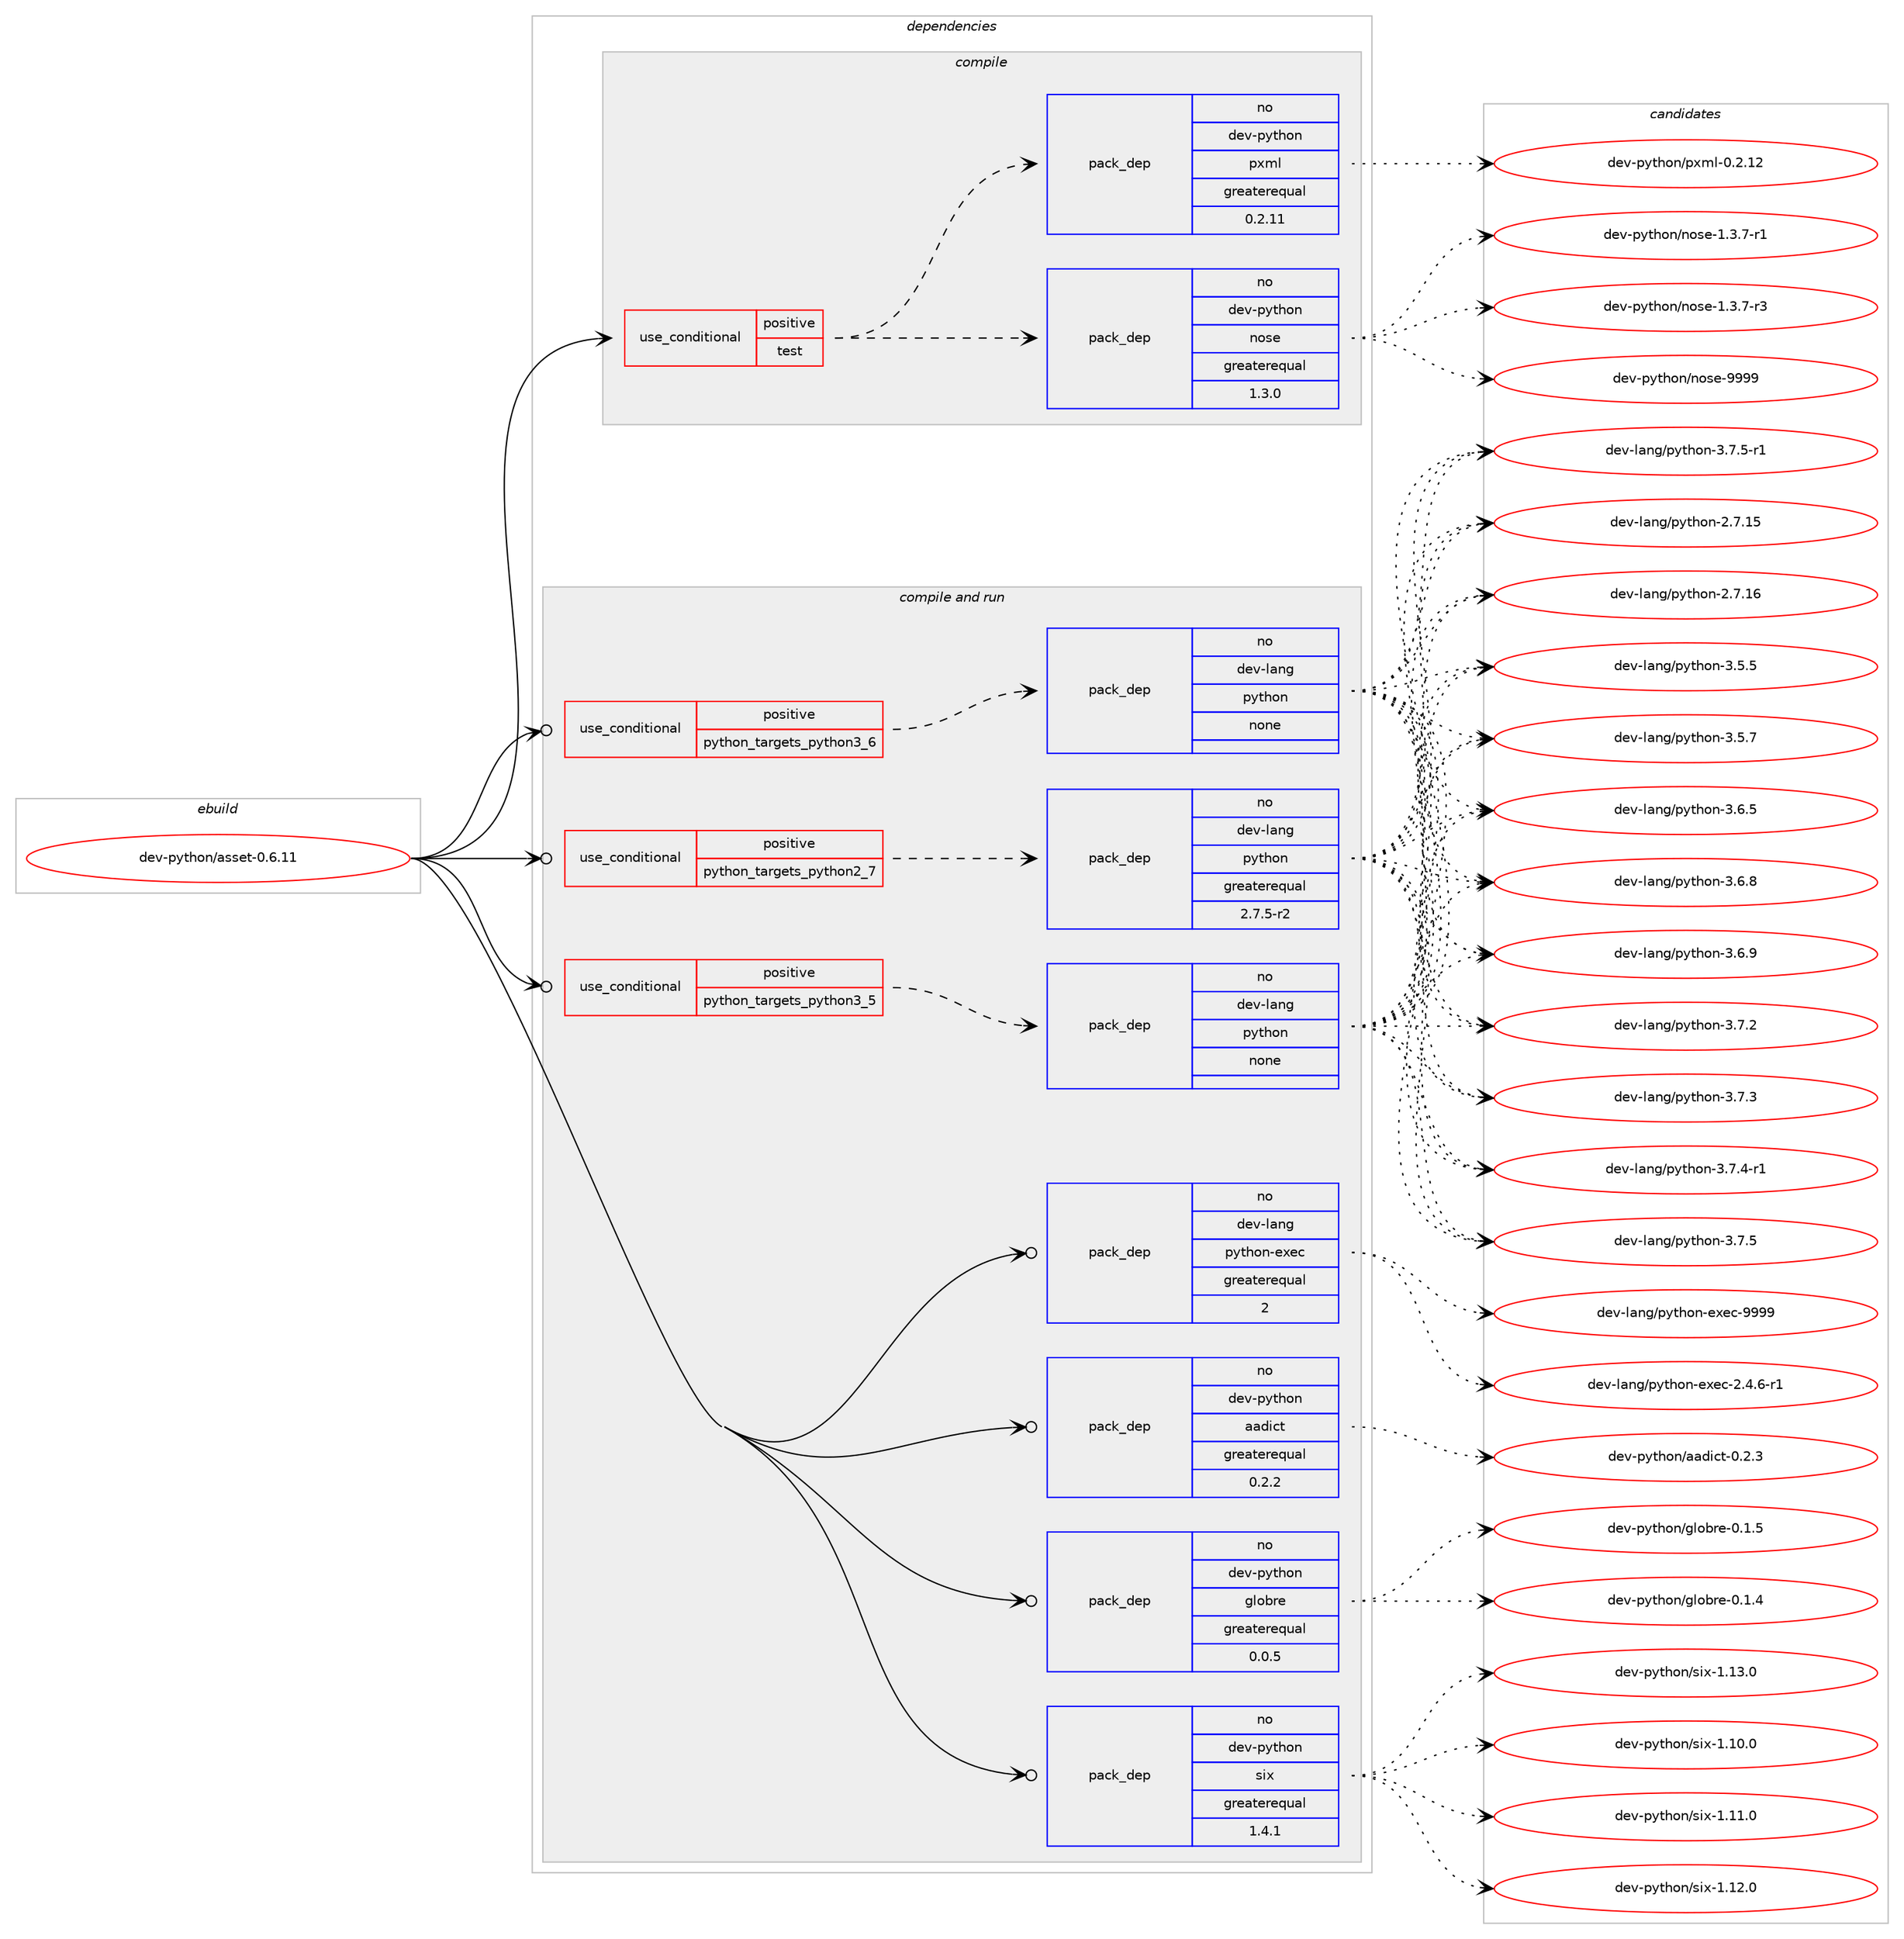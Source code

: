 digraph prolog {

# *************
# Graph options
# *************

newrank=true;
concentrate=true;
compound=true;
graph [rankdir=LR,fontname=Helvetica,fontsize=10,ranksep=1.5];#, ranksep=2.5, nodesep=0.2];
edge  [arrowhead=vee];
node  [fontname=Helvetica,fontsize=10];

# **********
# The ebuild
# **********

subgraph cluster_leftcol {
color=gray;
rank=same;
label=<<i>ebuild</i>>;
id [label="dev-python/asset-0.6.11", color=red, width=4, href="../dev-python/asset-0.6.11.svg"];
}

# ****************
# The dependencies
# ****************

subgraph cluster_midcol {
color=gray;
label=<<i>dependencies</i>>;
subgraph cluster_compile {
fillcolor="#eeeeee";
style=filled;
label=<<i>compile</i>>;
subgraph cond136281 {
dependency594633 [label=<<TABLE BORDER="0" CELLBORDER="1" CELLSPACING="0" CELLPADDING="4"><TR><TD ROWSPAN="3" CELLPADDING="10">use_conditional</TD></TR><TR><TD>positive</TD></TR><TR><TD>test</TD></TR></TABLE>>, shape=none, color=red];
subgraph pack446580 {
dependency594634 [label=<<TABLE BORDER="0" CELLBORDER="1" CELLSPACING="0" CELLPADDING="4" WIDTH="220"><TR><TD ROWSPAN="6" CELLPADDING="30">pack_dep</TD></TR><TR><TD WIDTH="110">no</TD></TR><TR><TD>dev-python</TD></TR><TR><TD>nose</TD></TR><TR><TD>greaterequal</TD></TR><TR><TD>1.3.0</TD></TR></TABLE>>, shape=none, color=blue];
}
dependency594633:e -> dependency594634:w [weight=20,style="dashed",arrowhead="vee"];
subgraph pack446581 {
dependency594635 [label=<<TABLE BORDER="0" CELLBORDER="1" CELLSPACING="0" CELLPADDING="4" WIDTH="220"><TR><TD ROWSPAN="6" CELLPADDING="30">pack_dep</TD></TR><TR><TD WIDTH="110">no</TD></TR><TR><TD>dev-python</TD></TR><TR><TD>pxml</TD></TR><TR><TD>greaterequal</TD></TR><TR><TD>0.2.11</TD></TR></TABLE>>, shape=none, color=blue];
}
dependency594633:e -> dependency594635:w [weight=20,style="dashed",arrowhead="vee"];
}
id:e -> dependency594633:w [weight=20,style="solid",arrowhead="vee"];
}
subgraph cluster_compileandrun {
fillcolor="#eeeeee";
style=filled;
label=<<i>compile and run</i>>;
subgraph cond136282 {
dependency594636 [label=<<TABLE BORDER="0" CELLBORDER="1" CELLSPACING="0" CELLPADDING="4"><TR><TD ROWSPAN="3" CELLPADDING="10">use_conditional</TD></TR><TR><TD>positive</TD></TR><TR><TD>python_targets_python2_7</TD></TR></TABLE>>, shape=none, color=red];
subgraph pack446582 {
dependency594637 [label=<<TABLE BORDER="0" CELLBORDER="1" CELLSPACING="0" CELLPADDING="4" WIDTH="220"><TR><TD ROWSPAN="6" CELLPADDING="30">pack_dep</TD></TR><TR><TD WIDTH="110">no</TD></TR><TR><TD>dev-lang</TD></TR><TR><TD>python</TD></TR><TR><TD>greaterequal</TD></TR><TR><TD>2.7.5-r2</TD></TR></TABLE>>, shape=none, color=blue];
}
dependency594636:e -> dependency594637:w [weight=20,style="dashed",arrowhead="vee"];
}
id:e -> dependency594636:w [weight=20,style="solid",arrowhead="odotvee"];
subgraph cond136283 {
dependency594638 [label=<<TABLE BORDER="0" CELLBORDER="1" CELLSPACING="0" CELLPADDING="4"><TR><TD ROWSPAN="3" CELLPADDING="10">use_conditional</TD></TR><TR><TD>positive</TD></TR><TR><TD>python_targets_python3_5</TD></TR></TABLE>>, shape=none, color=red];
subgraph pack446583 {
dependency594639 [label=<<TABLE BORDER="0" CELLBORDER="1" CELLSPACING="0" CELLPADDING="4" WIDTH="220"><TR><TD ROWSPAN="6" CELLPADDING="30">pack_dep</TD></TR><TR><TD WIDTH="110">no</TD></TR><TR><TD>dev-lang</TD></TR><TR><TD>python</TD></TR><TR><TD>none</TD></TR><TR><TD></TD></TR></TABLE>>, shape=none, color=blue];
}
dependency594638:e -> dependency594639:w [weight=20,style="dashed",arrowhead="vee"];
}
id:e -> dependency594638:w [weight=20,style="solid",arrowhead="odotvee"];
subgraph cond136284 {
dependency594640 [label=<<TABLE BORDER="0" CELLBORDER="1" CELLSPACING="0" CELLPADDING="4"><TR><TD ROWSPAN="3" CELLPADDING="10">use_conditional</TD></TR><TR><TD>positive</TD></TR><TR><TD>python_targets_python3_6</TD></TR></TABLE>>, shape=none, color=red];
subgraph pack446584 {
dependency594641 [label=<<TABLE BORDER="0" CELLBORDER="1" CELLSPACING="0" CELLPADDING="4" WIDTH="220"><TR><TD ROWSPAN="6" CELLPADDING="30">pack_dep</TD></TR><TR><TD WIDTH="110">no</TD></TR><TR><TD>dev-lang</TD></TR><TR><TD>python</TD></TR><TR><TD>none</TD></TR><TR><TD></TD></TR></TABLE>>, shape=none, color=blue];
}
dependency594640:e -> dependency594641:w [weight=20,style="dashed",arrowhead="vee"];
}
id:e -> dependency594640:w [weight=20,style="solid",arrowhead="odotvee"];
subgraph pack446585 {
dependency594642 [label=<<TABLE BORDER="0" CELLBORDER="1" CELLSPACING="0" CELLPADDING="4" WIDTH="220"><TR><TD ROWSPAN="6" CELLPADDING="30">pack_dep</TD></TR><TR><TD WIDTH="110">no</TD></TR><TR><TD>dev-lang</TD></TR><TR><TD>python-exec</TD></TR><TR><TD>greaterequal</TD></TR><TR><TD>2</TD></TR></TABLE>>, shape=none, color=blue];
}
id:e -> dependency594642:w [weight=20,style="solid",arrowhead="odotvee"];
subgraph pack446586 {
dependency594643 [label=<<TABLE BORDER="0" CELLBORDER="1" CELLSPACING="0" CELLPADDING="4" WIDTH="220"><TR><TD ROWSPAN="6" CELLPADDING="30">pack_dep</TD></TR><TR><TD WIDTH="110">no</TD></TR><TR><TD>dev-python</TD></TR><TR><TD>aadict</TD></TR><TR><TD>greaterequal</TD></TR><TR><TD>0.2.2</TD></TR></TABLE>>, shape=none, color=blue];
}
id:e -> dependency594643:w [weight=20,style="solid",arrowhead="odotvee"];
subgraph pack446587 {
dependency594644 [label=<<TABLE BORDER="0" CELLBORDER="1" CELLSPACING="0" CELLPADDING="4" WIDTH="220"><TR><TD ROWSPAN="6" CELLPADDING="30">pack_dep</TD></TR><TR><TD WIDTH="110">no</TD></TR><TR><TD>dev-python</TD></TR><TR><TD>globre</TD></TR><TR><TD>greaterequal</TD></TR><TR><TD>0.0.5</TD></TR></TABLE>>, shape=none, color=blue];
}
id:e -> dependency594644:w [weight=20,style="solid",arrowhead="odotvee"];
subgraph pack446588 {
dependency594645 [label=<<TABLE BORDER="0" CELLBORDER="1" CELLSPACING="0" CELLPADDING="4" WIDTH="220"><TR><TD ROWSPAN="6" CELLPADDING="30">pack_dep</TD></TR><TR><TD WIDTH="110">no</TD></TR><TR><TD>dev-python</TD></TR><TR><TD>six</TD></TR><TR><TD>greaterequal</TD></TR><TR><TD>1.4.1</TD></TR></TABLE>>, shape=none, color=blue];
}
id:e -> dependency594645:w [weight=20,style="solid",arrowhead="odotvee"];
}
subgraph cluster_run {
fillcolor="#eeeeee";
style=filled;
label=<<i>run</i>>;
}
}

# **************
# The candidates
# **************

subgraph cluster_choices {
rank=same;
color=gray;
label=<<i>candidates</i>>;

subgraph choice446580 {
color=black;
nodesep=1;
choice10010111845112121116104111110471101111151014549465146554511449 [label="dev-python/nose-1.3.7-r1", color=red, width=4,href="../dev-python/nose-1.3.7-r1.svg"];
choice10010111845112121116104111110471101111151014549465146554511451 [label="dev-python/nose-1.3.7-r3", color=red, width=4,href="../dev-python/nose-1.3.7-r3.svg"];
choice10010111845112121116104111110471101111151014557575757 [label="dev-python/nose-9999", color=red, width=4,href="../dev-python/nose-9999.svg"];
dependency594634:e -> choice10010111845112121116104111110471101111151014549465146554511449:w [style=dotted,weight="100"];
dependency594634:e -> choice10010111845112121116104111110471101111151014549465146554511451:w [style=dotted,weight="100"];
dependency594634:e -> choice10010111845112121116104111110471101111151014557575757:w [style=dotted,weight="100"];
}
subgraph choice446581 {
color=black;
nodesep=1;
choice100101118451121211161041111104711212010910845484650464950 [label="dev-python/pxml-0.2.12", color=red, width=4,href="../dev-python/pxml-0.2.12.svg"];
dependency594635:e -> choice100101118451121211161041111104711212010910845484650464950:w [style=dotted,weight="100"];
}
subgraph choice446582 {
color=black;
nodesep=1;
choice10010111845108971101034711212111610411111045504655464953 [label="dev-lang/python-2.7.15", color=red, width=4,href="../dev-lang/python-2.7.15.svg"];
choice10010111845108971101034711212111610411111045504655464954 [label="dev-lang/python-2.7.16", color=red, width=4,href="../dev-lang/python-2.7.16.svg"];
choice100101118451089711010347112121116104111110455146534653 [label="dev-lang/python-3.5.5", color=red, width=4,href="../dev-lang/python-3.5.5.svg"];
choice100101118451089711010347112121116104111110455146534655 [label="dev-lang/python-3.5.7", color=red, width=4,href="../dev-lang/python-3.5.7.svg"];
choice100101118451089711010347112121116104111110455146544653 [label="dev-lang/python-3.6.5", color=red, width=4,href="../dev-lang/python-3.6.5.svg"];
choice100101118451089711010347112121116104111110455146544656 [label="dev-lang/python-3.6.8", color=red, width=4,href="../dev-lang/python-3.6.8.svg"];
choice100101118451089711010347112121116104111110455146544657 [label="dev-lang/python-3.6.9", color=red, width=4,href="../dev-lang/python-3.6.9.svg"];
choice100101118451089711010347112121116104111110455146554650 [label="dev-lang/python-3.7.2", color=red, width=4,href="../dev-lang/python-3.7.2.svg"];
choice100101118451089711010347112121116104111110455146554651 [label="dev-lang/python-3.7.3", color=red, width=4,href="../dev-lang/python-3.7.3.svg"];
choice1001011184510897110103471121211161041111104551465546524511449 [label="dev-lang/python-3.7.4-r1", color=red, width=4,href="../dev-lang/python-3.7.4-r1.svg"];
choice100101118451089711010347112121116104111110455146554653 [label="dev-lang/python-3.7.5", color=red, width=4,href="../dev-lang/python-3.7.5.svg"];
choice1001011184510897110103471121211161041111104551465546534511449 [label="dev-lang/python-3.7.5-r1", color=red, width=4,href="../dev-lang/python-3.7.5-r1.svg"];
dependency594637:e -> choice10010111845108971101034711212111610411111045504655464953:w [style=dotted,weight="100"];
dependency594637:e -> choice10010111845108971101034711212111610411111045504655464954:w [style=dotted,weight="100"];
dependency594637:e -> choice100101118451089711010347112121116104111110455146534653:w [style=dotted,weight="100"];
dependency594637:e -> choice100101118451089711010347112121116104111110455146534655:w [style=dotted,weight="100"];
dependency594637:e -> choice100101118451089711010347112121116104111110455146544653:w [style=dotted,weight="100"];
dependency594637:e -> choice100101118451089711010347112121116104111110455146544656:w [style=dotted,weight="100"];
dependency594637:e -> choice100101118451089711010347112121116104111110455146544657:w [style=dotted,weight="100"];
dependency594637:e -> choice100101118451089711010347112121116104111110455146554650:w [style=dotted,weight="100"];
dependency594637:e -> choice100101118451089711010347112121116104111110455146554651:w [style=dotted,weight="100"];
dependency594637:e -> choice1001011184510897110103471121211161041111104551465546524511449:w [style=dotted,weight="100"];
dependency594637:e -> choice100101118451089711010347112121116104111110455146554653:w [style=dotted,weight="100"];
dependency594637:e -> choice1001011184510897110103471121211161041111104551465546534511449:w [style=dotted,weight="100"];
}
subgraph choice446583 {
color=black;
nodesep=1;
choice10010111845108971101034711212111610411111045504655464953 [label="dev-lang/python-2.7.15", color=red, width=4,href="../dev-lang/python-2.7.15.svg"];
choice10010111845108971101034711212111610411111045504655464954 [label="dev-lang/python-2.7.16", color=red, width=4,href="../dev-lang/python-2.7.16.svg"];
choice100101118451089711010347112121116104111110455146534653 [label="dev-lang/python-3.5.5", color=red, width=4,href="../dev-lang/python-3.5.5.svg"];
choice100101118451089711010347112121116104111110455146534655 [label="dev-lang/python-3.5.7", color=red, width=4,href="../dev-lang/python-3.5.7.svg"];
choice100101118451089711010347112121116104111110455146544653 [label="dev-lang/python-3.6.5", color=red, width=4,href="../dev-lang/python-3.6.5.svg"];
choice100101118451089711010347112121116104111110455146544656 [label="dev-lang/python-3.6.8", color=red, width=4,href="../dev-lang/python-3.6.8.svg"];
choice100101118451089711010347112121116104111110455146544657 [label="dev-lang/python-3.6.9", color=red, width=4,href="../dev-lang/python-3.6.9.svg"];
choice100101118451089711010347112121116104111110455146554650 [label="dev-lang/python-3.7.2", color=red, width=4,href="../dev-lang/python-3.7.2.svg"];
choice100101118451089711010347112121116104111110455146554651 [label="dev-lang/python-3.7.3", color=red, width=4,href="../dev-lang/python-3.7.3.svg"];
choice1001011184510897110103471121211161041111104551465546524511449 [label="dev-lang/python-3.7.4-r1", color=red, width=4,href="../dev-lang/python-3.7.4-r1.svg"];
choice100101118451089711010347112121116104111110455146554653 [label="dev-lang/python-3.7.5", color=red, width=4,href="../dev-lang/python-3.7.5.svg"];
choice1001011184510897110103471121211161041111104551465546534511449 [label="dev-lang/python-3.7.5-r1", color=red, width=4,href="../dev-lang/python-3.7.5-r1.svg"];
dependency594639:e -> choice10010111845108971101034711212111610411111045504655464953:w [style=dotted,weight="100"];
dependency594639:e -> choice10010111845108971101034711212111610411111045504655464954:w [style=dotted,weight="100"];
dependency594639:e -> choice100101118451089711010347112121116104111110455146534653:w [style=dotted,weight="100"];
dependency594639:e -> choice100101118451089711010347112121116104111110455146534655:w [style=dotted,weight="100"];
dependency594639:e -> choice100101118451089711010347112121116104111110455146544653:w [style=dotted,weight="100"];
dependency594639:e -> choice100101118451089711010347112121116104111110455146544656:w [style=dotted,weight="100"];
dependency594639:e -> choice100101118451089711010347112121116104111110455146544657:w [style=dotted,weight="100"];
dependency594639:e -> choice100101118451089711010347112121116104111110455146554650:w [style=dotted,weight="100"];
dependency594639:e -> choice100101118451089711010347112121116104111110455146554651:w [style=dotted,weight="100"];
dependency594639:e -> choice1001011184510897110103471121211161041111104551465546524511449:w [style=dotted,weight="100"];
dependency594639:e -> choice100101118451089711010347112121116104111110455146554653:w [style=dotted,weight="100"];
dependency594639:e -> choice1001011184510897110103471121211161041111104551465546534511449:w [style=dotted,weight="100"];
}
subgraph choice446584 {
color=black;
nodesep=1;
choice10010111845108971101034711212111610411111045504655464953 [label="dev-lang/python-2.7.15", color=red, width=4,href="../dev-lang/python-2.7.15.svg"];
choice10010111845108971101034711212111610411111045504655464954 [label="dev-lang/python-2.7.16", color=red, width=4,href="../dev-lang/python-2.7.16.svg"];
choice100101118451089711010347112121116104111110455146534653 [label="dev-lang/python-3.5.5", color=red, width=4,href="../dev-lang/python-3.5.5.svg"];
choice100101118451089711010347112121116104111110455146534655 [label="dev-lang/python-3.5.7", color=red, width=4,href="../dev-lang/python-3.5.7.svg"];
choice100101118451089711010347112121116104111110455146544653 [label="dev-lang/python-3.6.5", color=red, width=4,href="../dev-lang/python-3.6.5.svg"];
choice100101118451089711010347112121116104111110455146544656 [label="dev-lang/python-3.6.8", color=red, width=4,href="../dev-lang/python-3.6.8.svg"];
choice100101118451089711010347112121116104111110455146544657 [label="dev-lang/python-3.6.9", color=red, width=4,href="../dev-lang/python-3.6.9.svg"];
choice100101118451089711010347112121116104111110455146554650 [label="dev-lang/python-3.7.2", color=red, width=4,href="../dev-lang/python-3.7.2.svg"];
choice100101118451089711010347112121116104111110455146554651 [label="dev-lang/python-3.7.3", color=red, width=4,href="../dev-lang/python-3.7.3.svg"];
choice1001011184510897110103471121211161041111104551465546524511449 [label="dev-lang/python-3.7.4-r1", color=red, width=4,href="../dev-lang/python-3.7.4-r1.svg"];
choice100101118451089711010347112121116104111110455146554653 [label="dev-lang/python-3.7.5", color=red, width=4,href="../dev-lang/python-3.7.5.svg"];
choice1001011184510897110103471121211161041111104551465546534511449 [label="dev-lang/python-3.7.5-r1", color=red, width=4,href="../dev-lang/python-3.7.5-r1.svg"];
dependency594641:e -> choice10010111845108971101034711212111610411111045504655464953:w [style=dotted,weight="100"];
dependency594641:e -> choice10010111845108971101034711212111610411111045504655464954:w [style=dotted,weight="100"];
dependency594641:e -> choice100101118451089711010347112121116104111110455146534653:w [style=dotted,weight="100"];
dependency594641:e -> choice100101118451089711010347112121116104111110455146534655:w [style=dotted,weight="100"];
dependency594641:e -> choice100101118451089711010347112121116104111110455146544653:w [style=dotted,weight="100"];
dependency594641:e -> choice100101118451089711010347112121116104111110455146544656:w [style=dotted,weight="100"];
dependency594641:e -> choice100101118451089711010347112121116104111110455146544657:w [style=dotted,weight="100"];
dependency594641:e -> choice100101118451089711010347112121116104111110455146554650:w [style=dotted,weight="100"];
dependency594641:e -> choice100101118451089711010347112121116104111110455146554651:w [style=dotted,weight="100"];
dependency594641:e -> choice1001011184510897110103471121211161041111104551465546524511449:w [style=dotted,weight="100"];
dependency594641:e -> choice100101118451089711010347112121116104111110455146554653:w [style=dotted,weight="100"];
dependency594641:e -> choice1001011184510897110103471121211161041111104551465546534511449:w [style=dotted,weight="100"];
}
subgraph choice446585 {
color=black;
nodesep=1;
choice10010111845108971101034711212111610411111045101120101994550465246544511449 [label="dev-lang/python-exec-2.4.6-r1", color=red, width=4,href="../dev-lang/python-exec-2.4.6-r1.svg"];
choice10010111845108971101034711212111610411111045101120101994557575757 [label="dev-lang/python-exec-9999", color=red, width=4,href="../dev-lang/python-exec-9999.svg"];
dependency594642:e -> choice10010111845108971101034711212111610411111045101120101994550465246544511449:w [style=dotted,weight="100"];
dependency594642:e -> choice10010111845108971101034711212111610411111045101120101994557575757:w [style=dotted,weight="100"];
}
subgraph choice446586 {
color=black;
nodesep=1;
choice1001011184511212111610411111047979710010599116454846504651 [label="dev-python/aadict-0.2.3", color=red, width=4,href="../dev-python/aadict-0.2.3.svg"];
dependency594643:e -> choice1001011184511212111610411111047979710010599116454846504651:w [style=dotted,weight="100"];
}
subgraph choice446587 {
color=black;
nodesep=1;
choice100101118451121211161041111104710310811198114101454846494652 [label="dev-python/globre-0.1.4", color=red, width=4,href="../dev-python/globre-0.1.4.svg"];
choice100101118451121211161041111104710310811198114101454846494653 [label="dev-python/globre-0.1.5", color=red, width=4,href="../dev-python/globre-0.1.5.svg"];
dependency594644:e -> choice100101118451121211161041111104710310811198114101454846494652:w [style=dotted,weight="100"];
dependency594644:e -> choice100101118451121211161041111104710310811198114101454846494653:w [style=dotted,weight="100"];
}
subgraph choice446588 {
color=black;
nodesep=1;
choice100101118451121211161041111104711510512045494649484648 [label="dev-python/six-1.10.0", color=red, width=4,href="../dev-python/six-1.10.0.svg"];
choice100101118451121211161041111104711510512045494649494648 [label="dev-python/six-1.11.0", color=red, width=4,href="../dev-python/six-1.11.0.svg"];
choice100101118451121211161041111104711510512045494649504648 [label="dev-python/six-1.12.0", color=red, width=4,href="../dev-python/six-1.12.0.svg"];
choice100101118451121211161041111104711510512045494649514648 [label="dev-python/six-1.13.0", color=red, width=4,href="../dev-python/six-1.13.0.svg"];
dependency594645:e -> choice100101118451121211161041111104711510512045494649484648:w [style=dotted,weight="100"];
dependency594645:e -> choice100101118451121211161041111104711510512045494649494648:w [style=dotted,weight="100"];
dependency594645:e -> choice100101118451121211161041111104711510512045494649504648:w [style=dotted,weight="100"];
dependency594645:e -> choice100101118451121211161041111104711510512045494649514648:w [style=dotted,weight="100"];
}
}

}

